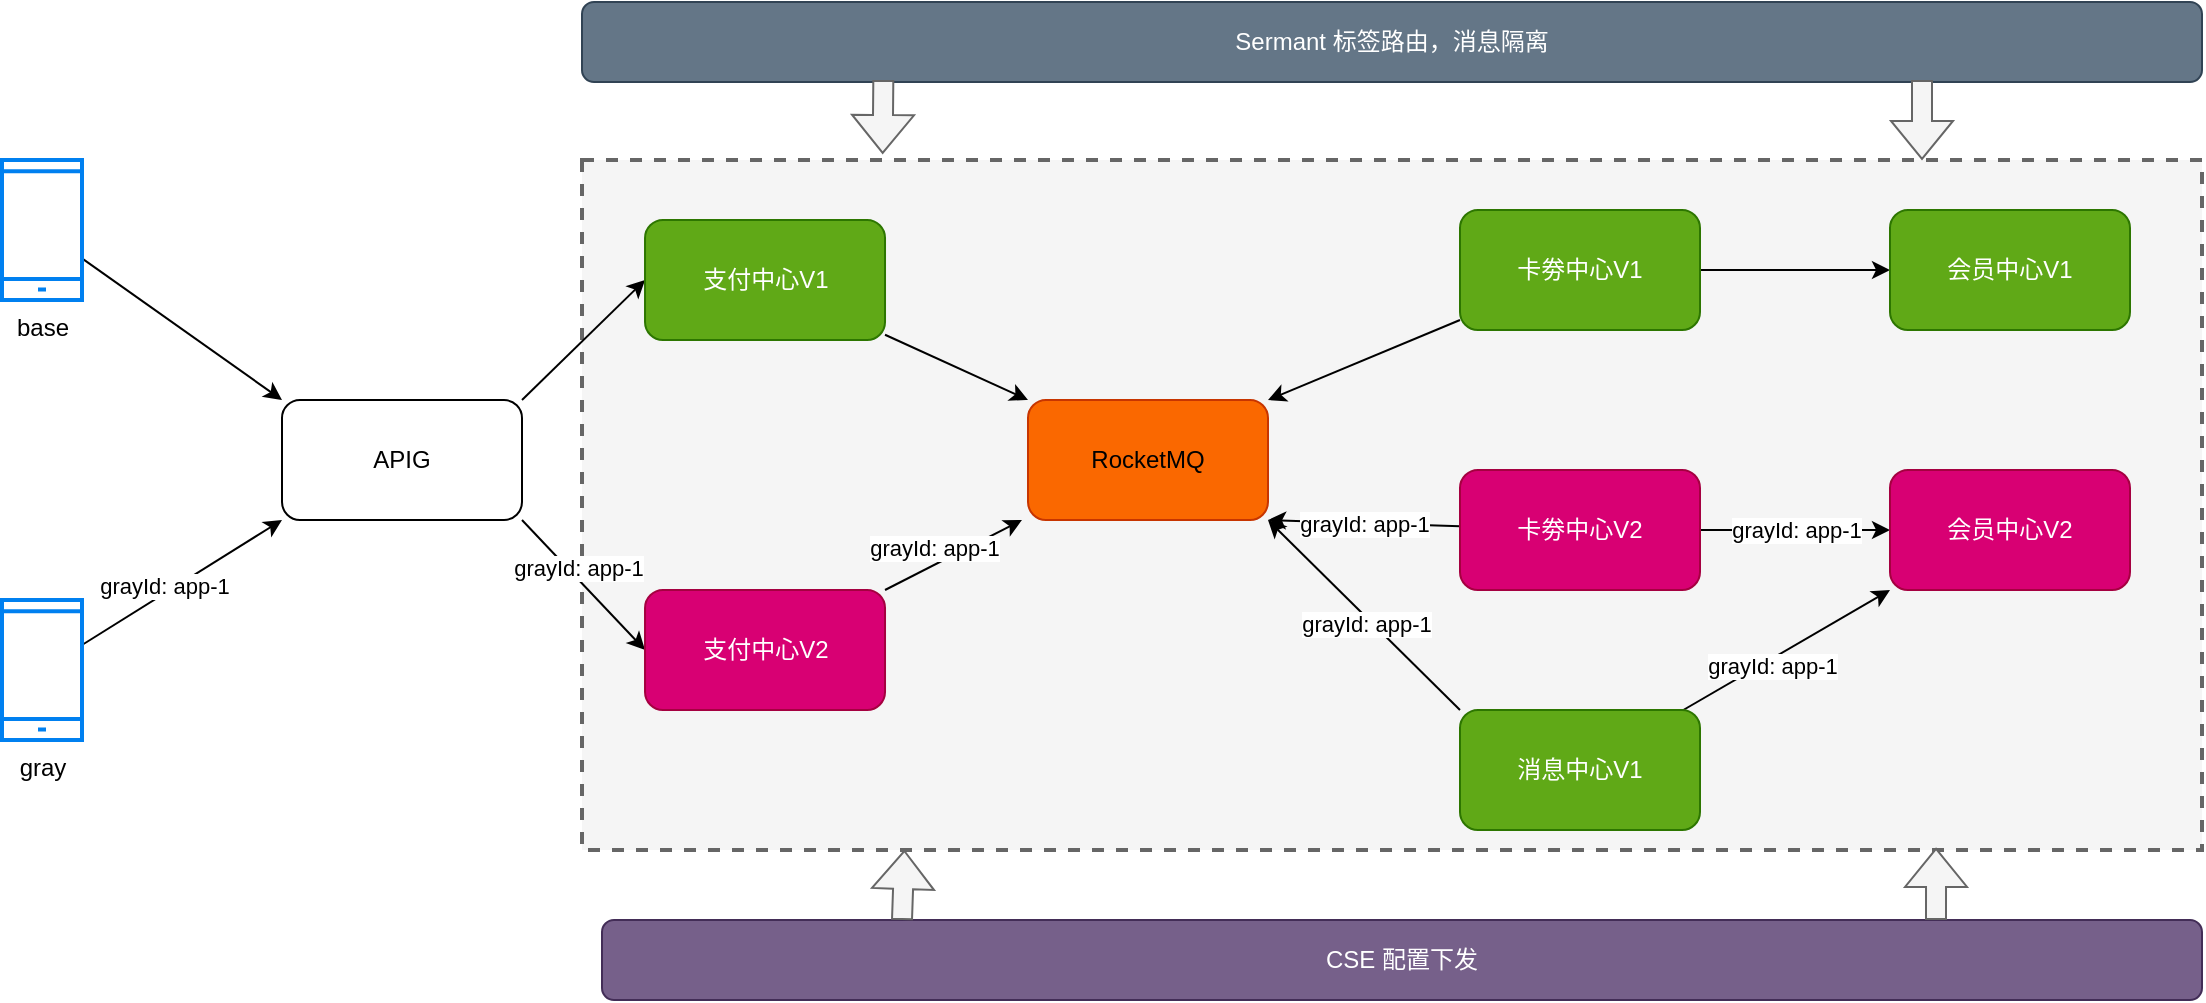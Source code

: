 <mxfile version="24.2.5" type="github">
  <diagram name="Page-1" id="LxZEAR8aVi3v_gLph3lQ">
    <mxGraphModel dx="954" dy="524" grid="1" gridSize="10" guides="1" tooltips="1" connect="1" arrows="1" fold="1" page="1" pageScale="1" pageWidth="850" pageHeight="1100" math="0" shadow="0">
      <root>
        <mxCell id="0" />
        <mxCell id="1" parent="0" />
        <mxCell id="zRi9cW8TndZPEBMclCF3-53" value="" style="rounded=0;whiteSpace=wrap;html=1;dashed=1;strokeWidth=2;fillColor=#f5f5f5;fontColor=#333333;strokeColor=#666666;" vertex="1" parent="1">
          <mxGeometry x="380" y="100" width="810" height="345" as="geometry" />
        </mxCell>
        <mxCell id="zRi9cW8TndZPEBMclCF3-15" style="rounded=0;orthogonalLoop=1;jettySize=auto;html=1;entryX=0;entryY=0.5;entryDx=0;entryDy=0;exitX=1;exitY=0;exitDx=0;exitDy=0;" edge="1" parent="1" source="zRi9cW8TndZPEBMclCF3-1" target="zRi9cW8TndZPEBMclCF3-9">
          <mxGeometry relative="1" as="geometry" />
        </mxCell>
        <mxCell id="zRi9cW8TndZPEBMclCF3-16" style="rounded=0;orthogonalLoop=1;jettySize=auto;html=1;entryX=0;entryY=0.5;entryDx=0;entryDy=0;exitX=1;exitY=1;exitDx=0;exitDy=0;" edge="1" parent="1" source="zRi9cW8TndZPEBMclCF3-1" target="zRi9cW8TndZPEBMclCF3-13">
          <mxGeometry relative="1" as="geometry" />
        </mxCell>
        <mxCell id="zRi9cW8TndZPEBMclCF3-17" value="grayId: app-1" style="edgeLabel;html=1;align=center;verticalAlign=middle;resizable=0;points=[];" vertex="1" connectable="0" parent="zRi9cW8TndZPEBMclCF3-16">
          <mxGeometry x="-0.159" y="3" relative="1" as="geometry">
            <mxPoint y="-1" as="offset" />
          </mxGeometry>
        </mxCell>
        <mxCell id="zRi9cW8TndZPEBMclCF3-1" value="APIG" style="rounded=1;whiteSpace=wrap;html=1;" vertex="1" parent="1">
          <mxGeometry x="230" y="220" width="120" height="60" as="geometry" />
        </mxCell>
        <mxCell id="zRi9cW8TndZPEBMclCF3-5" style="rounded=0;orthogonalLoop=1;jettySize=auto;html=1;entryX=0;entryY=1;entryDx=0;entryDy=0;" edge="1" parent="1" source="zRi9cW8TndZPEBMclCF3-2" target="zRi9cW8TndZPEBMclCF3-1">
          <mxGeometry relative="1" as="geometry" />
        </mxCell>
        <mxCell id="zRi9cW8TndZPEBMclCF3-8" value="grayId: app-1" style="edgeLabel;html=1;align=center;verticalAlign=middle;resizable=0;points=[];" vertex="1" connectable="0" parent="zRi9cW8TndZPEBMclCF3-5">
          <mxGeometry x="-0.143" y="4" relative="1" as="geometry">
            <mxPoint as="offset" />
          </mxGeometry>
        </mxCell>
        <mxCell id="zRi9cW8TndZPEBMclCF3-2" value="gray" style="html=1;verticalLabelPosition=bottom;align=center;labelBackgroundColor=#ffffff;verticalAlign=top;strokeWidth=2;strokeColor=#0080F0;shadow=0;dashed=0;shape=mxgraph.ios7.icons.smartphone;" vertex="1" parent="1">
          <mxGeometry x="90" y="320" width="40" height="70" as="geometry" />
        </mxCell>
        <mxCell id="zRi9cW8TndZPEBMclCF3-7" value="" style="rounded=0;orthogonalLoop=1;jettySize=auto;html=1;entryX=0;entryY=0;entryDx=0;entryDy=0;" edge="1" parent="1" source="zRi9cW8TndZPEBMclCF3-4" target="zRi9cW8TndZPEBMclCF3-1">
          <mxGeometry x="0.002" relative="1" as="geometry">
            <mxPoint as="offset" />
          </mxGeometry>
        </mxCell>
        <mxCell id="zRi9cW8TndZPEBMclCF3-4" value="base" style="html=1;verticalLabelPosition=bottom;align=center;labelBackgroundColor=#ffffff;verticalAlign=top;strokeWidth=2;strokeColor=#0080F0;shadow=0;dashed=0;shape=mxgraph.ios7.icons.smartphone;" vertex="1" parent="1">
          <mxGeometry x="90" y="100" width="40" height="70" as="geometry" />
        </mxCell>
        <mxCell id="zRi9cW8TndZPEBMclCF3-21" style="rounded=0;orthogonalLoop=1;jettySize=auto;html=1;entryX=0;entryY=0;entryDx=0;entryDy=0;" edge="1" parent="1" source="zRi9cW8TndZPEBMclCF3-9" target="zRi9cW8TndZPEBMclCF3-11">
          <mxGeometry relative="1" as="geometry" />
        </mxCell>
        <mxCell id="zRi9cW8TndZPEBMclCF3-9" value="支付中心V1" style="whiteSpace=wrap;html=1;rounded=1;fillColor=#60a917;strokeColor=#2D7600;fontColor=#ffffff;" vertex="1" parent="1">
          <mxGeometry x="411.51" y="130" width="120" height="60" as="geometry" />
        </mxCell>
        <mxCell id="zRi9cW8TndZPEBMclCF3-11" value="RocketMQ" style="whiteSpace=wrap;html=1;rounded=1;fillColor=#fa6800;strokeColor=#C73500;fontColor=#000000;" vertex="1" parent="1">
          <mxGeometry x="603" y="220" width="120" height="60" as="geometry" />
        </mxCell>
        <mxCell id="zRi9cW8TndZPEBMclCF3-23" style="rounded=0;orthogonalLoop=1;jettySize=auto;html=1;entryX=1;entryY=0;entryDx=0;entryDy=0;" edge="1" parent="1" source="zRi9cW8TndZPEBMclCF3-12" target="zRi9cW8TndZPEBMclCF3-11">
          <mxGeometry relative="1" as="geometry" />
        </mxCell>
        <mxCell id="zRi9cW8TndZPEBMclCF3-28" style="edgeStyle=orthogonalEdgeStyle;rounded=0;orthogonalLoop=1;jettySize=auto;html=1;" edge="1" parent="1" source="zRi9cW8TndZPEBMclCF3-12" target="zRi9cW8TndZPEBMclCF3-19">
          <mxGeometry relative="1" as="geometry" />
        </mxCell>
        <mxCell id="zRi9cW8TndZPEBMclCF3-12" value="卡劵中心V1" style="whiteSpace=wrap;html=1;rounded=1;fillColor=#60a917;strokeColor=#2D7600;fontColor=#ffffff;" vertex="1" parent="1">
          <mxGeometry x="819" y="125" width="120" height="60" as="geometry" />
        </mxCell>
        <mxCell id="zRi9cW8TndZPEBMclCF3-18" style="rounded=0;orthogonalLoop=1;jettySize=auto;html=1;exitX=1;exitY=0;exitDx=0;exitDy=0;" edge="1" parent="1" source="zRi9cW8TndZPEBMclCF3-13">
          <mxGeometry relative="1" as="geometry">
            <mxPoint x="580" y="340" as="sourcePoint" />
            <mxPoint x="600" y="280" as="targetPoint" />
          </mxGeometry>
        </mxCell>
        <mxCell id="zRi9cW8TndZPEBMclCF3-22" value="grayId: app-1" style="edgeLabel;html=1;align=center;verticalAlign=middle;resizable=0;points=[];" vertex="1" connectable="0" parent="zRi9cW8TndZPEBMclCF3-18">
          <mxGeometry x="0.2" relative="1" as="geometry">
            <mxPoint x="-17" as="offset" />
          </mxGeometry>
        </mxCell>
        <mxCell id="zRi9cW8TndZPEBMclCF3-13" value="支付中心V2" style="whiteSpace=wrap;html=1;rounded=1;fillColor=#d80073;strokeColor=#A50040;fontColor=#ffffff;" vertex="1" parent="1">
          <mxGeometry x="411.51" y="315" width="120" height="60" as="geometry" />
        </mxCell>
        <mxCell id="zRi9cW8TndZPEBMclCF3-24" value="grayId: app-1" style="rounded=0;orthogonalLoop=1;jettySize=auto;html=1;entryX=1;entryY=1;entryDx=0;entryDy=0;" edge="1" parent="1" source="zRi9cW8TndZPEBMclCF3-14" target="zRi9cW8TndZPEBMclCF3-11">
          <mxGeometry relative="1" as="geometry" />
        </mxCell>
        <mxCell id="zRi9cW8TndZPEBMclCF3-26" value="grayId: app-1" style="edgeStyle=orthogonalEdgeStyle;rounded=0;orthogonalLoop=1;jettySize=auto;html=1;" edge="1" parent="1" source="zRi9cW8TndZPEBMclCF3-14" target="zRi9cW8TndZPEBMclCF3-25">
          <mxGeometry relative="1" as="geometry" />
        </mxCell>
        <mxCell id="zRi9cW8TndZPEBMclCF3-14" value="卡劵中心V2" style="whiteSpace=wrap;html=1;rounded=1;fillColor=#d80073;strokeColor=#A50040;fontColor=#ffffff;" vertex="1" parent="1">
          <mxGeometry x="819" y="255" width="120" height="60" as="geometry" />
        </mxCell>
        <mxCell id="zRi9cW8TndZPEBMclCF3-19" value="会员中心V1" style="whiteSpace=wrap;html=1;rounded=1;fillColor=#60a917;strokeColor=#2D7600;fontColor=#ffffff;" vertex="1" parent="1">
          <mxGeometry x="1034" y="125" width="120" height="60" as="geometry" />
        </mxCell>
        <mxCell id="zRi9cW8TndZPEBMclCF3-25" value="会员中心V2" style="whiteSpace=wrap;html=1;rounded=1;fillColor=#d80073;strokeColor=#A50040;fontColor=#ffffff;" vertex="1" parent="1">
          <mxGeometry x="1034" y="255" width="120" height="60" as="geometry" />
        </mxCell>
        <mxCell id="zRi9cW8TndZPEBMclCF3-36" style="rounded=0;orthogonalLoop=1;jettySize=auto;html=1;entryX=1;entryY=1;entryDx=0;entryDy=0;exitX=0;exitY=0;exitDx=0;exitDy=0;" edge="1" parent="1" source="zRi9cW8TndZPEBMclCF3-35" target="zRi9cW8TndZPEBMclCF3-11">
          <mxGeometry relative="1" as="geometry" />
        </mxCell>
        <mxCell id="zRi9cW8TndZPEBMclCF3-39" value="grayId: app-1" style="edgeLabel;html=1;align=center;verticalAlign=middle;resizable=0;points=[];" vertex="1" connectable="0" parent="zRi9cW8TndZPEBMclCF3-36">
          <mxGeometry x="-0.05" y="2" relative="1" as="geometry">
            <mxPoint as="offset" />
          </mxGeometry>
        </mxCell>
        <mxCell id="zRi9cW8TndZPEBMclCF3-37" style="rounded=0;orthogonalLoop=1;jettySize=auto;html=1;entryX=0;entryY=1;entryDx=0;entryDy=0;" edge="1" parent="1" source="zRi9cW8TndZPEBMclCF3-35" target="zRi9cW8TndZPEBMclCF3-25">
          <mxGeometry relative="1" as="geometry" />
        </mxCell>
        <mxCell id="zRi9cW8TndZPEBMclCF3-38" value="grayId: app-1" style="edgeLabel;html=1;align=center;verticalAlign=middle;resizable=0;points=[];" vertex="1" connectable="0" parent="zRi9cW8TndZPEBMclCF3-37">
          <mxGeometry x="-0.18" y="-3" relative="1" as="geometry">
            <mxPoint as="offset" />
          </mxGeometry>
        </mxCell>
        <mxCell id="zRi9cW8TndZPEBMclCF3-35" value="消息中心V1" style="whiteSpace=wrap;html=1;rounded=1;fillColor=#60a917;fontColor=#ffffff;strokeColor=#2D7600;" vertex="1" parent="1">
          <mxGeometry x="819" y="375" width="120" height="60" as="geometry" />
        </mxCell>
        <mxCell id="zRi9cW8TndZPEBMclCF3-54" value="Sermant 标签路由，消息隔离" style="rounded=1;whiteSpace=wrap;html=1;fillColor=#647687;fontColor=#ffffff;strokeColor=#314354;" vertex="1" parent="1">
          <mxGeometry x="380" y="21" width="810" height="40" as="geometry" />
        </mxCell>
        <mxCell id="zRi9cW8TndZPEBMclCF3-57" value="" style="shape=flexArrow;endArrow=classic;html=1;rounded=0;entryX=0.193;entryY=0;entryDx=0;entryDy=0;entryPerimeter=0;fillColor=#f5f5f5;strokeColor=#666666;exitX=0.186;exitY=0.975;exitDx=0;exitDy=0;exitPerimeter=0;" edge="1" parent="1" source="zRi9cW8TndZPEBMclCF3-54">
          <mxGeometry width="50" height="50" relative="1" as="geometry">
            <mxPoint x="535" y="60" as="sourcePoint" />
            <mxPoint x="530.33" y="97" as="targetPoint" />
          </mxGeometry>
        </mxCell>
        <mxCell id="zRi9cW8TndZPEBMclCF3-58" value="" style="shape=flexArrow;endArrow=classic;html=1;rounded=0;entryX=0.193;entryY=0;entryDx=0;entryDy=0;entryPerimeter=0;fillColor=#f5f5f5;strokeColor=#666666;" edge="1" parent="1">
          <mxGeometry width="50" height="50" relative="1" as="geometry">
            <mxPoint x="1050" y="60" as="sourcePoint" />
            <mxPoint x="1050" y="100" as="targetPoint" />
          </mxGeometry>
        </mxCell>
        <mxCell id="zRi9cW8TndZPEBMclCF3-60" value="CSE 配置下发" style="rounded=1;whiteSpace=wrap;html=1;fillColor=#76608a;fontColor=#ffffff;strokeColor=#432D57;" vertex="1" parent="1">
          <mxGeometry x="390" y="480" width="800" height="40" as="geometry" />
        </mxCell>
        <mxCell id="zRi9cW8TndZPEBMclCF3-62" value="" style="shape=flexArrow;endArrow=classic;html=1;rounded=0;entryX=0.199;entryY=1;entryDx=0;entryDy=0;entryPerimeter=0;fillColor=#f5f5f5;strokeColor=#666666;" edge="1" parent="1" target="zRi9cW8TndZPEBMclCF3-53">
          <mxGeometry width="50" height="50" relative="1" as="geometry">
            <mxPoint x="540" y="480" as="sourcePoint" />
            <mxPoint x="590" y="430" as="targetPoint" />
          </mxGeometry>
        </mxCell>
        <mxCell id="zRi9cW8TndZPEBMclCF3-64" value="" style="shape=flexArrow;endArrow=classic;html=1;rounded=0;entryX=0.863;entryY=0.997;entryDx=0;entryDy=0;entryPerimeter=0;fillColor=#f5f5f5;strokeColor=#666666;" edge="1" parent="1">
          <mxGeometry width="50" height="50" relative="1" as="geometry">
            <mxPoint x="1057" y="480" as="sourcePoint" />
            <mxPoint x="1057.03" y="443.965" as="targetPoint" />
          </mxGeometry>
        </mxCell>
      </root>
    </mxGraphModel>
  </diagram>
</mxfile>
